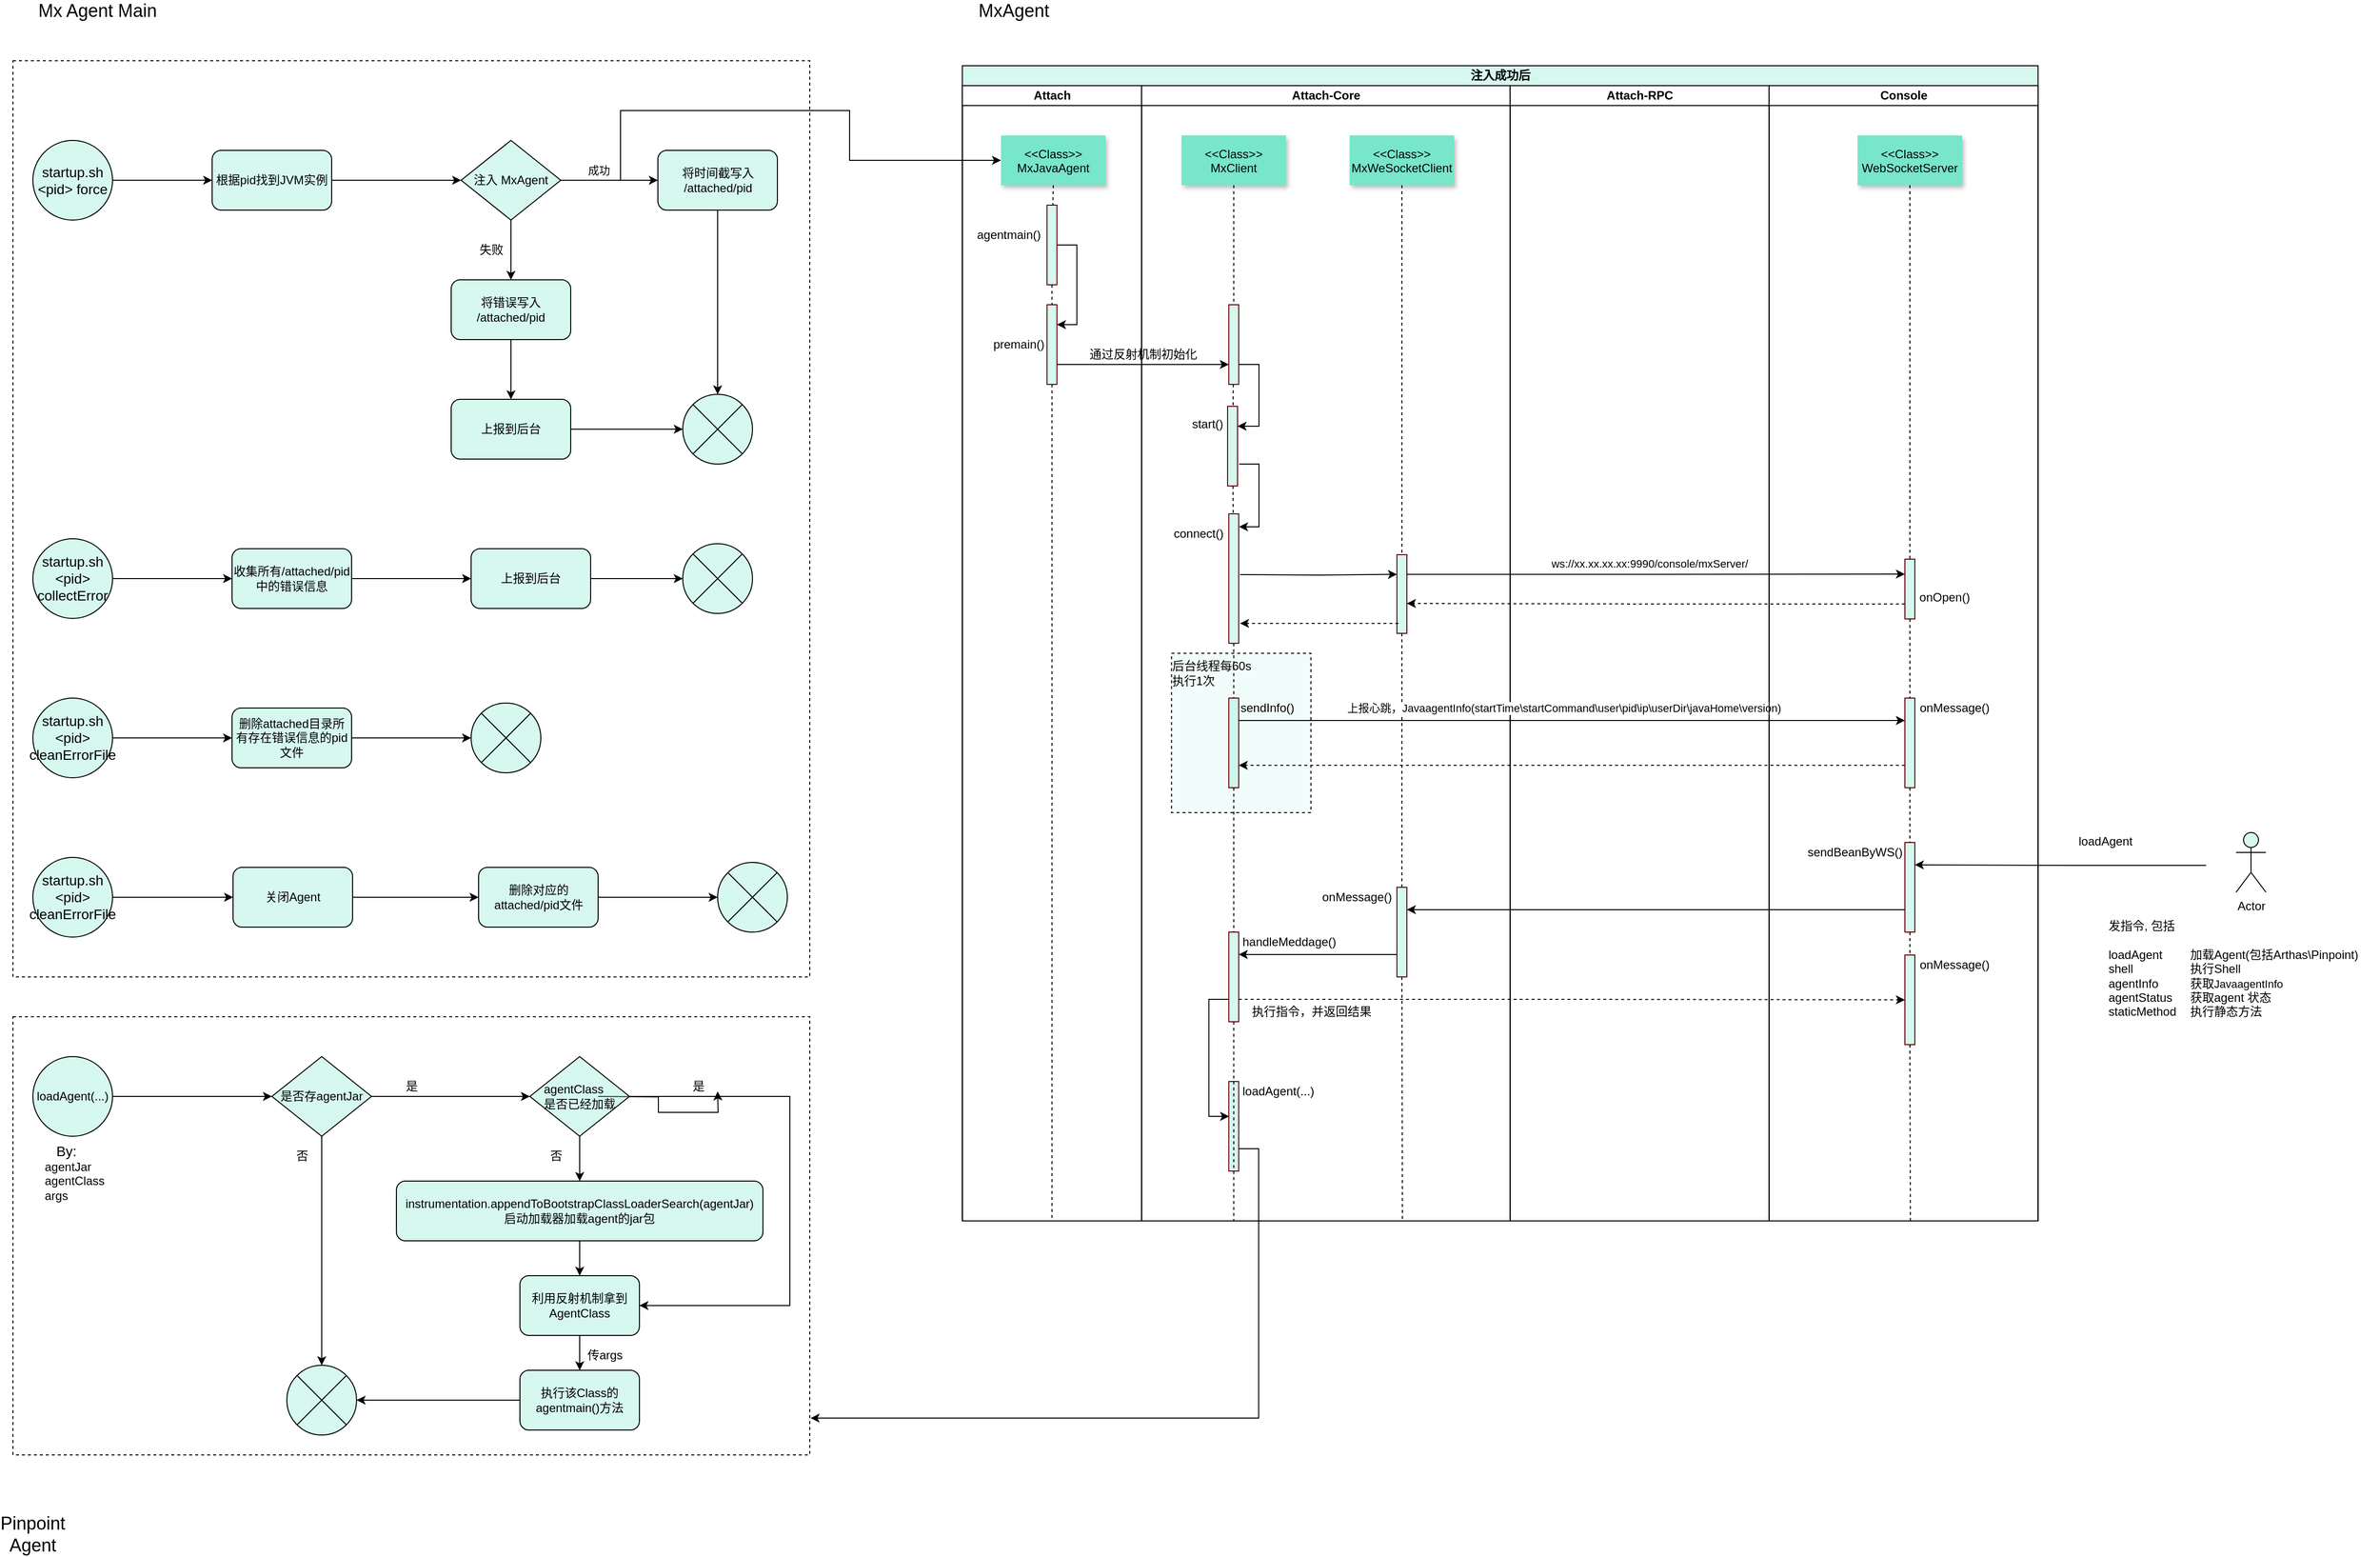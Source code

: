 <mxfile version="14.0.4" type="github">
  <diagram name="Page-1" id="9361dd3d-8414-5efd-6122-117bd74ce7a7">
    <mxGraphModel dx="4155" dy="3588" grid="1" gridSize="10" guides="1" tooltips="1" connect="1" arrows="1" fold="1" page="0" pageScale="1.5" pageWidth="826" pageHeight="1169" background="#ffffff" math="0" shadow="0">
      <root>
        <mxCell id="0" />
        <mxCell id="1" parent="0" />
        <mxCell id="-H8RPFJ6eDx_moYWrSU3-118" value="" style="rounded=0;whiteSpace=wrap;html=1;fillColor=none;dashed=1;" vertex="1" parent="1">
          <mxGeometry x="20" y="-520" width="800" height="440" as="geometry" />
        </mxCell>
        <mxCell id="-H8RPFJ6eDx_moYWrSU3-91" value="" style="rounded=0;whiteSpace=wrap;html=1;fillColor=none;dashed=1;" vertex="1" parent="1">
          <mxGeometry x="20" y="-1480" width="800" height="920" as="geometry" />
        </mxCell>
        <mxCell id="WgtNMma6j29Q9pyvVZcL-92" style="edgeStyle=orthogonalEdgeStyle;rounded=0;orthogonalLoop=1;jettySize=auto;html=1;exitX=1;exitY=0.5;exitDx=0;exitDy=0;fillColor=#77e6cb4d;" parent="1" source="WgtNMma6j29Q9pyvVZcL-89" target="WgtNMma6j29Q9pyvVZcL-91" edge="1">
          <mxGeometry relative="1" as="geometry" />
        </mxCell>
        <mxCell id="WgtNMma6j29Q9pyvVZcL-89" value="&lt;font style=&quot;font-size: 14px&quot;&gt;startup.sh &amp;lt;pid&amp;gt; force&lt;/font&gt;" style="ellipse;whiteSpace=wrap;html=1;aspect=fixed;fillColor=#77e6cb4d;" parent="1" vertex="1">
          <mxGeometry x="40.0" y="-1400" width="80" height="80" as="geometry" />
        </mxCell>
        <mxCell id="WgtNMma6j29Q9pyvVZcL-90" value="&lt;font style=&quot;font-size: 18px&quot;&gt;MxAgent&lt;/font&gt;" style="text;html=1;strokeColor=none;fillColor=none;align=center;verticalAlign=middle;whiteSpace=wrap;rounded=0;" parent="1" vertex="1">
          <mxGeometry x="1004.5" y="-1540" width="40" height="20" as="geometry" />
        </mxCell>
        <mxCell id="WgtNMma6j29Q9pyvVZcL-95" style="edgeStyle=orthogonalEdgeStyle;rounded=0;orthogonalLoop=1;jettySize=auto;html=1;exitX=1;exitY=0.5;exitDx=0;exitDy=0;fillColor=#77e6cb4d;" parent="1" source="WgtNMma6j29Q9pyvVZcL-91" target="WgtNMma6j29Q9pyvVZcL-94" edge="1">
          <mxGeometry relative="1" as="geometry" />
        </mxCell>
        <mxCell id="WgtNMma6j29Q9pyvVZcL-91" value="根据pid找到JVM实例" style="rounded=1;whiteSpace=wrap;html=1;fillColor=#77e6cb4d;" parent="1" vertex="1">
          <mxGeometry x="220" y="-1390" width="120" height="60" as="geometry" />
        </mxCell>
        <mxCell id="WgtNMma6j29Q9pyvVZcL-97" style="edgeStyle=orthogonalEdgeStyle;rounded=0;orthogonalLoop=1;jettySize=auto;html=1;exitX=1;exitY=0.5;exitDx=0;exitDy=0;entryX=0;entryY=0.5;entryDx=0;entryDy=0;fillColor=#77e6cb4d;" parent="1" source="WgtNMma6j29Q9pyvVZcL-94" target="WgtNMma6j29Q9pyvVZcL-96" edge="1">
          <mxGeometry relative="1" as="geometry" />
        </mxCell>
        <mxCell id="WgtNMma6j29Q9pyvVZcL-98" value="成功" style="edgeLabel;html=1;align=center;verticalAlign=middle;resizable=0;points=[];fillColor=#77e6cb4d;" parent="WgtNMma6j29Q9pyvVZcL-97" vertex="1" connectable="0">
          <mxGeometry x="-0.274" y="3" relative="1" as="geometry">
            <mxPoint x="2.5" y="-7" as="offset" />
          </mxGeometry>
        </mxCell>
        <mxCell id="WgtNMma6j29Q9pyvVZcL-100" style="edgeStyle=orthogonalEdgeStyle;rounded=0;orthogonalLoop=1;jettySize=auto;html=1;exitX=0.5;exitY=1;exitDx=0;exitDy=0;entryX=0.5;entryY=0;entryDx=0;entryDy=0;fillColor=#77e6cb4d;" parent="1" source="WgtNMma6j29Q9pyvVZcL-94" target="WgtNMma6j29Q9pyvVZcL-99" edge="1">
          <mxGeometry relative="1" as="geometry">
            <Array as="points">
              <mxPoint x="520" y="-1280" />
              <mxPoint x="520" y="-1280" />
            </Array>
          </mxGeometry>
        </mxCell>
        <mxCell id="WgtNMma6j29Q9pyvVZcL-270" style="edgeStyle=orthogonalEdgeStyle;rounded=0;orthogonalLoop=1;jettySize=auto;html=1;exitX=1;exitY=0.5;exitDx=0;exitDy=0;entryX=0;entryY=0.5;entryDx=0;entryDy=0;fillColor=#77e6cb4d;" parent="1" source="WgtNMma6j29Q9pyvVZcL-94" target="WgtNMma6j29Q9pyvVZcL-156" edge="1">
          <mxGeometry relative="1" as="geometry">
            <Array as="points">
              <mxPoint x="630" y="-1360" />
              <mxPoint x="630" y="-1430" />
              <mxPoint x="860" y="-1430" />
              <mxPoint x="860" y="-1380" />
            </Array>
          </mxGeometry>
        </mxCell>
        <mxCell id="WgtNMma6j29Q9pyvVZcL-94" value="注入 MxAgent" style="rhombus;whiteSpace=wrap;html=1;fillColor=#77e6cb4d;" parent="1" vertex="1">
          <mxGeometry x="470" y="-1400" width="100" height="80" as="geometry" />
        </mxCell>
        <mxCell id="WgtNMma6j29Q9pyvVZcL-105" style="edgeStyle=orthogonalEdgeStyle;rounded=0;orthogonalLoop=1;jettySize=auto;html=1;exitX=0.5;exitY=1;exitDx=0;exitDy=0;entryX=0.5;entryY=0;entryDx=0;entryDy=0;entryPerimeter=0;fillColor=#77e6cb4d;" parent="1" source="WgtNMma6j29Q9pyvVZcL-96" target="WgtNMma6j29Q9pyvVZcL-103" edge="1">
          <mxGeometry relative="1" as="geometry" />
        </mxCell>
        <mxCell id="WgtNMma6j29Q9pyvVZcL-96" value="将时间截写入&lt;br&gt;/attached/pid" style="rounded=1;whiteSpace=wrap;html=1;fillColor=#77e6cb4d;" parent="1" vertex="1">
          <mxGeometry x="667.5" y="-1390" width="120" height="60" as="geometry" />
        </mxCell>
        <mxCell id="WgtNMma6j29Q9pyvVZcL-102" style="edgeStyle=orthogonalEdgeStyle;rounded=0;orthogonalLoop=1;jettySize=auto;html=1;exitX=0.5;exitY=1;exitDx=0;exitDy=0;entryX=0.5;entryY=0;entryDx=0;entryDy=0;fillColor=#77e6cb4d;" parent="1" source="WgtNMma6j29Q9pyvVZcL-99" target="WgtNMma6j29Q9pyvVZcL-101" edge="1">
          <mxGeometry relative="1" as="geometry" />
        </mxCell>
        <mxCell id="WgtNMma6j29Q9pyvVZcL-99" value="将错误写入&lt;br&gt;/attached/pid" style="rounded=1;whiteSpace=wrap;html=1;fillColor=#77e6cb4d;" parent="1" vertex="1">
          <mxGeometry x="460" y="-1260" width="120" height="60" as="geometry" />
        </mxCell>
        <mxCell id="WgtNMma6j29Q9pyvVZcL-104" style="edgeStyle=orthogonalEdgeStyle;rounded=0;orthogonalLoop=1;jettySize=auto;html=1;exitX=1;exitY=0.5;exitDx=0;exitDy=0;entryX=0;entryY=0.5;entryDx=0;entryDy=0;entryPerimeter=0;fillColor=#77e6cb4d;" parent="1" source="WgtNMma6j29Q9pyvVZcL-101" target="WgtNMma6j29Q9pyvVZcL-103" edge="1">
          <mxGeometry relative="1" as="geometry" />
        </mxCell>
        <mxCell id="WgtNMma6j29Q9pyvVZcL-101" value="上报到后台" style="rounded=1;whiteSpace=wrap;html=1;fillColor=#77e6cb4d;" parent="1" vertex="1">
          <mxGeometry x="460" y="-1140" width="120" height="60" as="geometry" />
        </mxCell>
        <mxCell id="WgtNMma6j29Q9pyvVZcL-103" value="" style="verticalLabelPosition=bottom;verticalAlign=top;html=1;shape=mxgraph.flowchart.or;fillColor=#77e6cb4d;" parent="1" vertex="1">
          <mxGeometry x="692.5" y="-1145" width="70" height="70" as="geometry" />
        </mxCell>
        <mxCell id="WgtNMma6j29Q9pyvVZcL-106" style="edgeStyle=orthogonalEdgeStyle;rounded=0;orthogonalLoop=1;jettySize=auto;html=1;exitX=1;exitY=0.5;exitDx=0;exitDy=0;fillColor=#77e6cb4d;" parent="1" source="WgtNMma6j29Q9pyvVZcL-107" target="WgtNMma6j29Q9pyvVZcL-109" edge="1">
          <mxGeometry relative="1" as="geometry" />
        </mxCell>
        <mxCell id="WgtNMma6j29Q9pyvVZcL-107" value="&lt;font style=&quot;font-size: 14px&quot;&gt;startup.sh &amp;lt;pid&amp;gt; collectError&lt;/font&gt;" style="ellipse;whiteSpace=wrap;html=1;aspect=fixed;fillColor=#77e6cb4d;" parent="1" vertex="1">
          <mxGeometry x="40.0" y="-1000" width="80" height="80" as="geometry" />
        </mxCell>
        <mxCell id="WgtNMma6j29Q9pyvVZcL-108" style="edgeStyle=orthogonalEdgeStyle;rounded=0;orthogonalLoop=1;jettySize=auto;html=1;exitX=1;exitY=0.5;exitDx=0;exitDy=0;fillColor=#77e6cb4d;" parent="1" source="WgtNMma6j29Q9pyvVZcL-109" edge="1">
          <mxGeometry relative="1" as="geometry">
            <mxPoint x="480" y="-960" as="targetPoint" />
          </mxGeometry>
        </mxCell>
        <mxCell id="WgtNMma6j29Q9pyvVZcL-109" value="收集所有/attached/pid中的错误信息" style="rounded=1;whiteSpace=wrap;html=1;fillColor=#77e6cb4d;" parent="1" vertex="1">
          <mxGeometry x="240" y="-990" width="120" height="60" as="geometry" />
        </mxCell>
        <mxCell id="WgtNMma6j29Q9pyvVZcL-118" style="edgeStyle=orthogonalEdgeStyle;rounded=0;orthogonalLoop=1;jettySize=auto;html=1;exitX=1;exitY=0.5;exitDx=0;exitDy=0;entryX=0;entryY=0.5;entryDx=0;entryDy=0;entryPerimeter=0;fillColor=#77e6cb4d;" parent="1" source="WgtNMma6j29Q9pyvVZcL-119" target="WgtNMma6j29Q9pyvVZcL-120" edge="1">
          <mxGeometry relative="1" as="geometry" />
        </mxCell>
        <mxCell id="WgtNMma6j29Q9pyvVZcL-119" value="上报到后台" style="rounded=1;whiteSpace=wrap;html=1;fillColor=#77e6cb4d;" parent="1" vertex="1">
          <mxGeometry x="480" y="-990" width="120" height="60" as="geometry" />
        </mxCell>
        <mxCell id="WgtNMma6j29Q9pyvVZcL-120" value="" style="verticalLabelPosition=bottom;verticalAlign=top;html=1;shape=mxgraph.flowchart.or;fillColor=#77e6cb4d;" parent="1" vertex="1">
          <mxGeometry x="692.5" y="-995" width="70" height="70" as="geometry" />
        </mxCell>
        <mxCell id="WgtNMma6j29Q9pyvVZcL-121" style="edgeStyle=orthogonalEdgeStyle;rounded=0;orthogonalLoop=1;jettySize=auto;html=1;exitX=1;exitY=0.5;exitDx=0;exitDy=0;fillColor=#77e6cb4d;" parent="1" source="WgtNMma6j29Q9pyvVZcL-122" target="WgtNMma6j29Q9pyvVZcL-124" edge="1">
          <mxGeometry relative="1" as="geometry" />
        </mxCell>
        <mxCell id="WgtNMma6j29Q9pyvVZcL-122" value="&lt;font style=&quot;font-size: 14px&quot;&gt;startup.sh &amp;lt;pid&amp;gt; cleanErrorFile&lt;/font&gt;" style="ellipse;whiteSpace=wrap;html=1;aspect=fixed;fillColor=#77e6cb4d;" parent="1" vertex="1">
          <mxGeometry x="40.0" y="-840" width="80" height="80" as="geometry" />
        </mxCell>
        <mxCell id="WgtNMma6j29Q9pyvVZcL-123" style="edgeStyle=orthogonalEdgeStyle;rounded=0;orthogonalLoop=1;jettySize=auto;html=1;exitX=1;exitY=0.5;exitDx=0;exitDy=0;entryX=0;entryY=0.5;entryDx=0;entryDy=0;entryPerimeter=0;fillColor=#77e6cb4d;" parent="1" source="WgtNMma6j29Q9pyvVZcL-124" target="WgtNMma6j29Q9pyvVZcL-127" edge="1">
          <mxGeometry relative="1" as="geometry">
            <mxPoint x="480" y="-800" as="targetPoint" />
          </mxGeometry>
        </mxCell>
        <mxCell id="WgtNMma6j29Q9pyvVZcL-124" value="删除attached目录所有存在错误信息的pid文件" style="rounded=1;whiteSpace=wrap;html=1;fillColor=#77e6cb4d;" parent="1" vertex="1">
          <mxGeometry x="240" y="-830" width="120" height="60" as="geometry" />
        </mxCell>
        <mxCell id="WgtNMma6j29Q9pyvVZcL-127" value="" style="verticalLabelPosition=bottom;verticalAlign=top;html=1;shape=mxgraph.flowchart.or;fillColor=#77e6cb4d;" parent="1" vertex="1">
          <mxGeometry x="480" y="-835" width="70" height="70" as="geometry" />
        </mxCell>
        <mxCell id="WgtNMma6j29Q9pyvVZcL-128" style="edgeStyle=orthogonalEdgeStyle;rounded=0;orthogonalLoop=1;jettySize=auto;html=1;exitX=1;exitY=0.5;exitDx=0;exitDy=0;entryX=0;entryY=0.5;entryDx=0;entryDy=0;fillColor=#77e6cb4d;" parent="1" source="WgtNMma6j29Q9pyvVZcL-129" target="WgtNMma6j29Q9pyvVZcL-133" edge="1">
          <mxGeometry relative="1" as="geometry" />
        </mxCell>
        <mxCell id="WgtNMma6j29Q9pyvVZcL-129" value="&lt;font style=&quot;font-size: 14px&quot;&gt;startup.sh &amp;lt;pid&amp;gt; cleanErrorFile&lt;/font&gt;" style="ellipse;whiteSpace=wrap;html=1;aspect=fixed;fillColor=#77e6cb4d;" parent="1" vertex="1">
          <mxGeometry x="40.0" y="-680" width="80" height="80" as="geometry" />
        </mxCell>
        <mxCell id="WgtNMma6j29Q9pyvVZcL-130" style="edgeStyle=orthogonalEdgeStyle;rounded=0;orthogonalLoop=1;jettySize=auto;html=1;exitX=1;exitY=0.5;exitDx=0;exitDy=0;entryX=0;entryY=0.5;entryDx=0;entryDy=0;entryPerimeter=0;fillColor=#77e6cb4d;" parent="1" source="WgtNMma6j29Q9pyvVZcL-131" target="WgtNMma6j29Q9pyvVZcL-132" edge="1">
          <mxGeometry relative="1" as="geometry">
            <mxPoint x="727.5" y="-645" as="targetPoint" />
          </mxGeometry>
        </mxCell>
        <mxCell id="WgtNMma6j29Q9pyvVZcL-131" value="删除对应的attached/pid文件" style="rounded=1;whiteSpace=wrap;html=1;fillColor=#77e6cb4d;" parent="1" vertex="1">
          <mxGeometry x="487.5" y="-670" width="120" height="60" as="geometry" />
        </mxCell>
        <mxCell id="WgtNMma6j29Q9pyvVZcL-132" value="" style="verticalLabelPosition=bottom;verticalAlign=top;html=1;shape=mxgraph.flowchart.or;fillColor=#77e6cb4d;" parent="1" vertex="1">
          <mxGeometry x="727.5" y="-675" width="70" height="70" as="geometry" />
        </mxCell>
        <mxCell id="WgtNMma6j29Q9pyvVZcL-134" style="edgeStyle=orthogonalEdgeStyle;rounded=0;orthogonalLoop=1;jettySize=auto;html=1;exitX=1;exitY=0.5;exitDx=0;exitDy=0;entryX=0;entryY=0.5;entryDx=0;entryDy=0;fillColor=#77e6cb4d;" parent="1" source="WgtNMma6j29Q9pyvVZcL-133" target="WgtNMma6j29Q9pyvVZcL-131" edge="1">
          <mxGeometry relative="1" as="geometry" />
        </mxCell>
        <mxCell id="WgtNMma6j29Q9pyvVZcL-133" value="关闭Agent" style="rounded=1;whiteSpace=wrap;html=1;fillColor=#77e6cb4d;" parent="1" vertex="1">
          <mxGeometry x="241" y="-670" width="120" height="60" as="geometry" />
        </mxCell>
        <mxCell id="WgtNMma6j29Q9pyvVZcL-135" value="&lt;font style=&quot;font-size: 18px&quot;&gt;Pinpoint Agent&lt;/font&gt;" style="text;html=1;strokeColor=none;fillColor=none;align=center;verticalAlign=middle;whiteSpace=wrap;rounded=0;" parent="1" vertex="1">
          <mxGeometry x="20" y="-10" width="40" height="20" as="geometry" />
        </mxCell>
        <mxCell id="WgtNMma6j29Q9pyvVZcL-139" value="&lt;&lt;Class&gt;&gt;&#xa;MxClient" style="shadow=1;fillColor=#77e6cb;strokeColor=none" parent="1" vertex="1">
          <mxGeometry x="1193.19" y="-1405" width="105" height="50" as="geometry" />
        </mxCell>
        <mxCell id="WgtNMma6j29Q9pyvVZcL-140" value="" style="edgeStyle=none;endArrow=none;dashed=1" parent="1" source="WgtNMma6j29Q9pyvVZcL-139" target="WgtNMma6j29Q9pyvVZcL-138" edge="1">
          <mxGeometry x="1003.245" y="-1305" width="100" height="100" as="geometry">
            <mxPoint x="1078.169" y="-1360" as="sourcePoint" />
            <mxPoint x="1078.486" y="-1305" as="targetPoint" />
          </mxGeometry>
        </mxCell>
        <mxCell id="WgtNMma6j29Q9pyvVZcL-145" value="注入成功后" style="swimlane;html=1;childLayout=stackLayout;resizeParent=1;resizeParentMax=0;startSize=20;fillColor=#77e6cb4d;" parent="1" vertex="1">
          <mxGeometry x="973.19" y="-1475" width="1080" height="1160" as="geometry">
            <mxRectangle x="100" y="-1030" width="90" height="20" as="alternateBounds" />
          </mxGeometry>
        </mxCell>
        <mxCell id="WgtNMma6j29Q9pyvVZcL-146" value="Attach" style="swimlane;html=1;startSize=20;" parent="WgtNMma6j29Q9pyvVZcL-145" vertex="1">
          <mxGeometry y="20" width="180" height="1140" as="geometry" />
        </mxCell>
        <mxCell id="WgtNMma6j29Q9pyvVZcL-164" style="edgeStyle=orthogonalEdgeStyle;rounded=0;orthogonalLoop=1;jettySize=auto;html=1;exitX=1;exitY=0.5;exitDx=0;exitDy=0;entryX=1;entryY=0.25;entryDx=0;entryDy=0;fillColor=#77e6cb4d;" parent="WgtNMma6j29Q9pyvVZcL-146" source="WgtNMma6j29Q9pyvVZcL-158" target="WgtNMma6j29Q9pyvVZcL-161" edge="1">
          <mxGeometry relative="1" as="geometry" />
        </mxCell>
        <mxCell id="WgtNMma6j29Q9pyvVZcL-158" value="" style="fillColor=#77e6cb4d;strokeColor=#660000" parent="WgtNMma6j29Q9pyvVZcL-146" vertex="1">
          <mxGeometry x="85.0" y="120" width="10" height="80" as="geometry" />
        </mxCell>
        <mxCell id="WgtNMma6j29Q9pyvVZcL-160" value="" style="edgeStyle=none;endArrow=none;dashed=1;entryX=0.5;entryY=1;entryDx=0;entryDy=0;" parent="WgtNMma6j29Q9pyvVZcL-146" source="WgtNMma6j29Q9pyvVZcL-161" target="WgtNMma6j29Q9pyvVZcL-146" edge="1">
          <mxGeometry x="120.381" y="329.697" width="100" height="100" as="geometry">
            <mxPoint x="195.546" y="274.697" as="sourcePoint" />
            <mxPoint x="91.81" y="470" as="targetPoint" />
          </mxGeometry>
        </mxCell>
        <mxCell id="WgtNMma6j29Q9pyvVZcL-161" value="" style="fillColor=#77e6cb4d;strokeColor=#660000" parent="WgtNMma6j29Q9pyvVZcL-146" vertex="1">
          <mxGeometry x="85" y="220" width="10" height="80" as="geometry" />
        </mxCell>
        <mxCell id="WgtNMma6j29Q9pyvVZcL-162" value="" style="edgeStyle=none;endArrow=none;dashed=1" parent="WgtNMma6j29Q9pyvVZcL-146" source="WgtNMma6j29Q9pyvVZcL-158" target="WgtNMma6j29Q9pyvVZcL-161" edge="1">
          <mxGeometry x="120.381" y="329.697" width="100" height="100" as="geometry">
            <mxPoint x="972.5" y="-1130" as="sourcePoint" />
            <mxPoint x="972.5" y="-925.833" as="targetPoint" />
          </mxGeometry>
        </mxCell>
        <mxCell id="WgtNMma6j29Q9pyvVZcL-219" value="&lt;span&gt;agentmain()&lt;/span&gt;" style="text;html=1;strokeColor=none;fillColor=none;align=center;verticalAlign=middle;whiteSpace=wrap;rounded=0;" parent="WgtNMma6j29Q9pyvVZcL-146" vertex="1">
          <mxGeometry x="38.81" y="140" width="16.31" height="20" as="geometry" />
        </mxCell>
        <mxCell id="WgtNMma6j29Q9pyvVZcL-223" value="&lt;span&gt;premain()&lt;/span&gt;" style="text;html=1;strokeColor=none;fillColor=none;align=center;verticalAlign=middle;whiteSpace=wrap;rounded=0;" parent="WgtNMma6j29Q9pyvVZcL-146" vertex="1">
          <mxGeometry x="48.81" y="250" width="16.31" height="20" as="geometry" />
        </mxCell>
        <mxCell id="WgtNMma6j29Q9pyvVZcL-147" value="Attach-Core" style="swimlane;html=1;startSize=20;" parent="WgtNMma6j29Q9pyvVZcL-145" vertex="1">
          <mxGeometry x="180" y="20" width="370" height="1140" as="geometry" />
        </mxCell>
        <mxCell id="WgtNMma6j29Q9pyvVZcL-215" value="" style="fillColor=#77e6cb1a;dashed=1;" parent="WgtNMma6j29Q9pyvVZcL-147" vertex="1">
          <mxGeometry x="30" y="570" width="140" height="160" as="geometry" />
        </mxCell>
        <mxCell id="WgtNMma6j29Q9pyvVZcL-138" value="" style="fillColor=#77e6cb4d;strokeColor=#660000" parent="WgtNMma6j29Q9pyvVZcL-147" vertex="1">
          <mxGeometry x="87.5" y="220" width="10" height="80" as="geometry" />
        </mxCell>
        <mxCell id="WgtNMma6j29Q9pyvVZcL-166" value="通过反射机制初始化" style="text;html=1;strokeColor=none;fillColor=none;align=center;verticalAlign=middle;whiteSpace=wrap;rounded=0;" parent="WgtNMma6j29Q9pyvVZcL-147" vertex="1">
          <mxGeometry x="-61.19" y="260" width="126.31" height="20" as="geometry" />
        </mxCell>
        <mxCell id="WgtNMma6j29Q9pyvVZcL-186" value="" style="edgeStyle=none;endArrow=none;dashed=1;exitX=0.5;exitY=1;exitDx=0;exitDy=0;" parent="WgtNMma6j29Q9pyvVZcL-147" source="WgtNMma6j29Q9pyvVZcL-239" edge="1">
          <mxGeometry x="16.365" y="150" width="100" height="100" as="geometry">
            <mxPoint x="258.81" y="100" as="sourcePoint" />
            <mxPoint x="261.81" y="1140" as="targetPoint" />
          </mxGeometry>
        </mxCell>
        <mxCell id="WgtNMma6j29Q9pyvVZcL-187" value="" style="fillColor=#77e6cb4d;strokeColor=#660000" parent="WgtNMma6j29Q9pyvVZcL-147" vertex="1">
          <mxGeometry x="256.31" y="471" width="10" height="79" as="geometry" />
        </mxCell>
        <mxCell id="WgtNMma6j29Q9pyvVZcL-204" value="" style="fillColor=#77e6cb4d;strokeColor=#660000" parent="WgtNMma6j29Q9pyvVZcL-147" vertex="1">
          <mxGeometry x="87.5" y="615" width="10" height="90" as="geometry" />
        </mxCell>
        <mxCell id="WgtNMma6j29Q9pyvVZcL-218" value="&lt;span style=&quot;font-family: &amp;#34;helvetica&amp;#34;&quot;&gt;后台线程每60s&lt;/span&gt;&lt;br style=&quot;padding: 0px ; margin: 0px ; font-family: &amp;#34;helvetica&amp;#34;&quot;&gt;&lt;span style=&quot;font-family: &amp;#34;helvetica&amp;#34;&quot;&gt;执行1次&lt;/span&gt;" style="text;html=1;strokeColor=none;fillColor=none;align=left;verticalAlign=middle;whiteSpace=wrap;rounded=0;" parent="WgtNMma6j29Q9pyvVZcL-147" vertex="1">
          <mxGeometry x="28.81" y="580" width="88.5" height="20" as="geometry" />
        </mxCell>
        <mxCell id="WgtNMma6j29Q9pyvVZcL-226" value="&lt;span&gt;start()&lt;/span&gt;" style="text;html=1;strokeColor=none;fillColor=none;align=center;verticalAlign=middle;whiteSpace=wrap;rounded=0;" parent="WgtNMma6j29Q9pyvVZcL-147" vertex="1">
          <mxGeometry x="48.81" y="330" width="35.12" height="20" as="geometry" />
        </mxCell>
        <mxCell id="WgtNMma6j29Q9pyvVZcL-230" value="&lt;span&gt;connect()&lt;/span&gt;" style="text;html=1;strokeColor=none;fillColor=none;align=center;verticalAlign=middle;whiteSpace=wrap;rounded=0;" parent="WgtNMma6j29Q9pyvVZcL-147" vertex="1">
          <mxGeometry x="40.0" y="440" width="35.12" height="20" as="geometry" />
        </mxCell>
        <mxCell id="WgtNMma6j29Q9pyvVZcL-231" value="&lt;span&gt;sendInfo()&lt;/span&gt;" style="text;html=1;strokeColor=none;fillColor=none;align=center;verticalAlign=middle;whiteSpace=wrap;rounded=0;" parent="WgtNMma6j29Q9pyvVZcL-147" vertex="1">
          <mxGeometry x="108.81" y="615" width="35.12" height="20" as="geometry" />
        </mxCell>
        <mxCell id="WgtNMma6j29Q9pyvVZcL-247" value="&lt;span&gt;onMessage()&lt;/span&gt;" style="text;html=1;strokeColor=none;fillColor=none;align=center;verticalAlign=middle;whiteSpace=wrap;rounded=0;" parent="WgtNMma6j29Q9pyvVZcL-147" vertex="1">
          <mxGeometry x="198.81" y="805" width="35.12" height="20" as="geometry" />
        </mxCell>
        <mxCell id="WgtNMma6j29Q9pyvVZcL-258" style="edgeStyle=orthogonalEdgeStyle;rounded=0;orthogonalLoop=1;jettySize=auto;html=1;exitX=0;exitY=0.75;exitDx=0;exitDy=0;entryX=1;entryY=0.25;entryDx=0;entryDy=0;fillColor=#77e6cb4d;" parent="WgtNMma6j29Q9pyvVZcL-147" source="WgtNMma6j29Q9pyvVZcL-239" target="WgtNMma6j29Q9pyvVZcL-257" edge="1">
          <mxGeometry relative="1" as="geometry" />
        </mxCell>
        <mxCell id="WgtNMma6j29Q9pyvVZcL-239" value="" style="fillColor=#77e6cb4d;strokeColor=#660000" parent="WgtNMma6j29Q9pyvVZcL-147" vertex="1">
          <mxGeometry x="256.31" y="805" width="10" height="90" as="geometry" />
        </mxCell>
        <mxCell id="WgtNMma6j29Q9pyvVZcL-254" value="" style="edgeStyle=none;endArrow=none;dashed=1;exitX=0.5;exitY=1;exitDx=0;exitDy=0;" parent="WgtNMma6j29Q9pyvVZcL-147" source="WgtNMma6j29Q9pyvVZcL-187" target="WgtNMma6j29Q9pyvVZcL-239" edge="1">
          <mxGeometry x="16.365" y="150" width="100" height="100" as="geometry">
            <mxPoint x="1322.5" y="-842" as="sourcePoint" />
            <mxPoint x="1323.0" y="-290" as="targetPoint" />
          </mxGeometry>
        </mxCell>
        <mxCell id="WgtNMma6j29Q9pyvVZcL-256" value="handleMeddage()" style="text;html=1;strokeColor=none;fillColor=none;align=center;verticalAlign=middle;whiteSpace=wrap;rounded=0;" parent="WgtNMma6j29Q9pyvVZcL-147" vertex="1">
          <mxGeometry x="130.81" y="850" width="35.12" height="20" as="geometry" />
        </mxCell>
        <mxCell id="-H8RPFJ6eDx_moYWrSU3-122" style="edgeStyle=orthogonalEdgeStyle;rounded=0;orthogonalLoop=1;jettySize=auto;html=1;exitX=0;exitY=0.75;exitDx=0;exitDy=0;entryX=0.031;entryY=0.389;entryDx=0;entryDy=0;entryPerimeter=0;" edge="1" parent="WgtNMma6j29Q9pyvVZcL-147" source="WgtNMma6j29Q9pyvVZcL-257" target="WgtNMma6j29Q9pyvVZcL-273">
          <mxGeometry relative="1" as="geometry" />
        </mxCell>
        <mxCell id="WgtNMma6j29Q9pyvVZcL-257" value="" style="fillColor=#77e6cb4d;strokeColor=#660000" parent="WgtNMma6j29Q9pyvVZcL-147" vertex="1">
          <mxGeometry x="87.5" y="850" width="10" height="90" as="geometry" />
        </mxCell>
        <mxCell id="WgtNMma6j29Q9pyvVZcL-260" value="" style="edgeStyle=none;endArrow=none;dashed=1" parent="WgtNMma6j29Q9pyvVZcL-147" source="WgtNMma6j29Q9pyvVZcL-204" target="WgtNMma6j29Q9pyvVZcL-257" edge="1">
          <mxGeometry x="121.571" y="324.697" width="100" height="100" as="geometry">
            <mxPoint x="1153.732" y="-675" as="sourcePoint" />
            <mxPoint x="1154" y="-390" as="targetPoint" />
          </mxGeometry>
        </mxCell>
        <mxCell id="WgtNMma6j29Q9pyvVZcL-175" value="" style="fillColor=#77e6cb4d;strokeColor=#660000" parent="WgtNMma6j29Q9pyvVZcL-147" vertex="1">
          <mxGeometry x="87.5" y="430" width="10" height="130" as="geometry" />
        </mxCell>
        <mxCell id="WgtNMma6j29Q9pyvVZcL-190" style="edgeStyle=orthogonalEdgeStyle;rounded=0;orthogonalLoop=1;jettySize=auto;html=1;entryX=0;entryY=0.25;entryDx=0;entryDy=0;fillColor=#77e6cb4d;" parent="WgtNMma6j29Q9pyvVZcL-147" target="WgtNMma6j29Q9pyvVZcL-187" edge="1">
          <mxGeometry relative="1" as="geometry">
            <mxPoint x="98.81" y="491" as="sourcePoint" />
          </mxGeometry>
        </mxCell>
        <mxCell id="WgtNMma6j29Q9pyvVZcL-205" value="" style="edgeStyle=none;endArrow=none;dashed=1" parent="WgtNMma6j29Q9pyvVZcL-147" source="WgtNMma6j29Q9pyvVZcL-175" target="WgtNMma6j29Q9pyvVZcL-204" edge="1">
          <mxGeometry x="121.571" y="324.697" width="100" height="100" as="geometry">
            <mxPoint x="92.565" y="510" as="sourcePoint" />
            <mxPoint x="92.81" y="680" as="targetPoint" />
          </mxGeometry>
        </mxCell>
        <mxCell id="WgtNMma6j29Q9pyvVZcL-269" value="执行指令，并返回结果" style="text;html=1;strokeColor=none;fillColor=none;align=center;verticalAlign=middle;whiteSpace=wrap;rounded=0;" parent="WgtNMma6j29Q9pyvVZcL-147" vertex="1">
          <mxGeometry x="107.86" y="920" width="126.07" height="20" as="geometry" />
        </mxCell>
        <mxCell id="WgtNMma6j29Q9pyvVZcL-275" value="loadAgent(...)" style="text;html=1;strokeColor=none;fillColor=none;align=center;verticalAlign=middle;whiteSpace=wrap;rounded=0;" parent="WgtNMma6j29Q9pyvVZcL-147" vertex="1">
          <mxGeometry x="119.81" y="1000" width="35.12" height="20" as="geometry" />
        </mxCell>
        <mxCell id="WgtNMma6j29Q9pyvVZcL-273" value="" style="fillColor=#77e6cb4d;strokeColor=#660000" parent="WgtNMma6j29Q9pyvVZcL-147" vertex="1">
          <mxGeometry x="87.5" y="1000" width="10" height="90" as="geometry" />
        </mxCell>
        <mxCell id="WgtNMma6j29Q9pyvVZcL-282" value="" style="edgeStyle=none;endArrow=none;dashed=1;entryX=0.25;entryY=1;entryDx=0;entryDy=0;" parent="WgtNMma6j29Q9pyvVZcL-147" source="WgtNMma6j29Q9pyvVZcL-257" target="WgtNMma6j29Q9pyvVZcL-147" edge="1">
          <mxGeometry x="121.571" y="324.697" width="100" height="100" as="geometry">
            <mxPoint x="1153.69" y="-440" as="sourcePoint" />
            <mxPoint x="1153.69" y="-240" as="targetPoint" />
          </mxGeometry>
        </mxCell>
        <mxCell id="WgtNMma6j29Q9pyvVZcL-148" value="Attach-RPC" style="swimlane;html=1;startSize=20;" parent="WgtNMma6j29Q9pyvVZcL-145" vertex="1">
          <mxGeometry x="550" y="20" width="260" height="1140" as="geometry" />
        </mxCell>
        <mxCell id="WgtNMma6j29Q9pyvVZcL-165" style="edgeStyle=orthogonalEdgeStyle;rounded=0;orthogonalLoop=1;jettySize=auto;html=1;exitX=1;exitY=0.75;exitDx=0;exitDy=0;entryX=0;entryY=0.75;entryDx=0;entryDy=0;fillColor=#77e6cb4d;" parent="WgtNMma6j29Q9pyvVZcL-145" source="WgtNMma6j29Q9pyvVZcL-161" target="WgtNMma6j29Q9pyvVZcL-138" edge="1">
          <mxGeometry relative="1" as="geometry" />
        </mxCell>
        <mxCell id="WgtNMma6j29Q9pyvVZcL-202" style="edgeStyle=orthogonalEdgeStyle;rounded=0;orthogonalLoop=1;jettySize=auto;html=1;exitX=1;exitY=0.25;exitDx=0;exitDy=0;entryX=0;entryY=0.25;entryDx=0;entryDy=0;fillColor=#77e6cb4d;" parent="WgtNMma6j29Q9pyvVZcL-145" source="WgtNMma6j29Q9pyvVZcL-187" target="WgtNMma6j29Q9pyvVZcL-194" edge="1">
          <mxGeometry relative="1" as="geometry" />
        </mxCell>
        <mxCell id="WgtNMma6j29Q9pyvVZcL-203" value="ws://xx.xx.xx.xx:9990/console/mxServer/" style="edgeLabel;html=1;align=center;verticalAlign=middle;resizable=0;points=[];" parent="WgtNMma6j29Q9pyvVZcL-202" vertex="1" connectable="0">
          <mxGeometry x="-0.081" y="-5" relative="1" as="geometry">
            <mxPoint x="13.5" y="-16.3" as="offset" />
          </mxGeometry>
        </mxCell>
        <mxCell id="WgtNMma6j29Q9pyvVZcL-212" style="edgeStyle=orthogonalEdgeStyle;rounded=0;orthogonalLoop=1;jettySize=auto;html=1;exitX=1;exitY=0.25;exitDx=0;exitDy=0;entryX=0;entryY=0.25;entryDx=0;entryDy=0;fillColor=#77e6cb4d;" parent="WgtNMma6j29Q9pyvVZcL-145" source="WgtNMma6j29Q9pyvVZcL-204" target="WgtNMma6j29Q9pyvVZcL-210" edge="1">
          <mxGeometry relative="1" as="geometry" />
        </mxCell>
        <mxCell id="WgtNMma6j29Q9pyvVZcL-233" value="上报心跳，JavaagentInfo(startTime\startCommand\user\pid\ip\userDir\javaHome\version)" style="edgeLabel;html=1;align=center;verticalAlign=middle;resizable=0;points=[];" parent="WgtNMma6j29Q9pyvVZcL-212" vertex="1" connectable="0">
          <mxGeometry x="-0.037" y="2" relative="1" as="geometry">
            <mxPoint x="4.31" y="-10.5" as="offset" />
          </mxGeometry>
        </mxCell>
        <mxCell id="WgtNMma6j29Q9pyvVZcL-213" style="edgeStyle=orthogonalEdgeStyle;rounded=0;orthogonalLoop=1;jettySize=auto;html=1;exitX=0;exitY=0.75;exitDx=0;exitDy=0;fillColor=#77e6cb4d;dashed=1;entryX=1;entryY=0.75;entryDx=0;entryDy=0;" parent="WgtNMma6j29Q9pyvVZcL-145" source="WgtNMma6j29Q9pyvVZcL-210" target="WgtNMma6j29Q9pyvVZcL-204" edge="1">
          <mxGeometry relative="1" as="geometry">
            <mxPoint x="398.81" y="735" as="targetPoint" />
            <mxPoint x="1216.31" y="695.25" as="sourcePoint" />
            <Array as="points">
              <mxPoint x="749" y="703" />
              <mxPoint x="749" y="703" />
            </Array>
          </mxGeometry>
        </mxCell>
        <mxCell id="WgtNMma6j29Q9pyvVZcL-191" value="Console" style="swimlane;html=1;startSize=20;" parent="WgtNMma6j29Q9pyvVZcL-145" vertex="1">
          <mxGeometry x="810" y="20" width="270" height="1140" as="geometry" />
        </mxCell>
        <mxCell id="WgtNMma6j29Q9pyvVZcL-193" value="" style="edgeStyle=none;endArrow=none;dashed=1;exitX=0.5;exitY=1;exitDx=0;exitDy=0;" parent="WgtNMma6j29Q9pyvVZcL-191" source="WgtNMma6j29Q9pyvVZcL-265" edge="1">
          <mxGeometry x="-96.135" y="170" width="100" height="100" as="geometry">
            <mxPoint x="148.81" y="120" as="sourcePoint" />
            <mxPoint x="141.81" y="1140" as="targetPoint" />
          </mxGeometry>
        </mxCell>
        <mxCell id="WgtNMma6j29Q9pyvVZcL-194" value="" style="fillColor=#77e6cb4d;strokeColor=#660000" parent="WgtNMma6j29Q9pyvVZcL-191" vertex="1">
          <mxGeometry x="136.31" y="475.5" width="10" height="60" as="geometry" />
        </mxCell>
        <mxCell id="WgtNMma6j29Q9pyvVZcL-210" value="" style="fillColor=#77e6cb4d;strokeColor=#660000" parent="WgtNMma6j29Q9pyvVZcL-191" vertex="1">
          <mxGeometry x="136.31" y="615" width="10" height="90" as="geometry" />
        </mxCell>
        <mxCell id="WgtNMma6j29Q9pyvVZcL-211" value="" style="edgeStyle=none;endArrow=none;dashed=1;exitX=0.5;exitY=1;exitDx=0;exitDy=0;" parent="WgtNMma6j29Q9pyvVZcL-191" source="WgtNMma6j29Q9pyvVZcL-194" target="WgtNMma6j29Q9pyvVZcL-210" edge="1">
          <mxGeometry x="-96.135" y="170" width="100" height="100" as="geometry">
            <mxPoint x="2092.5" y="-809" as="sourcePoint" />
            <mxPoint x="2093" y="-650" as="targetPoint" />
          </mxGeometry>
        </mxCell>
        <mxCell id="WgtNMma6j29Q9pyvVZcL-235" value="&lt;span&gt;onOpen()&lt;/span&gt;" style="text;html=1;strokeColor=none;fillColor=none;align=center;verticalAlign=middle;whiteSpace=wrap;rounded=0;" parent="WgtNMma6j29Q9pyvVZcL-191" vertex="1">
          <mxGeometry x="158.81" y="504" width="35.12" height="20" as="geometry" />
        </mxCell>
        <mxCell id="WgtNMma6j29Q9pyvVZcL-236" value="&lt;span&gt;onMessage()&lt;/span&gt;" style="text;html=1;strokeColor=none;fillColor=none;align=center;verticalAlign=middle;whiteSpace=wrap;rounded=0;" parent="WgtNMma6j29Q9pyvVZcL-191" vertex="1">
          <mxGeometry x="168.81" y="615" width="35.12" height="20" as="geometry" />
        </mxCell>
        <mxCell id="WgtNMma6j29Q9pyvVZcL-246" value="&lt;span&gt;sendBeanByWS()&lt;/span&gt;" style="text;html=1;strokeColor=none;fillColor=none;align=center;verticalAlign=middle;whiteSpace=wrap;rounded=0;" parent="WgtNMma6j29Q9pyvVZcL-191" vertex="1">
          <mxGeometry x="68.81" y="760" width="35.12" height="20" as="geometry" />
        </mxCell>
        <mxCell id="WgtNMma6j29Q9pyvVZcL-245" value="" style="fillColor=#77e6cb4d;strokeColor=#660000" parent="WgtNMma6j29Q9pyvVZcL-191" vertex="1">
          <mxGeometry x="136.31" y="760" width="10" height="90" as="geometry" />
        </mxCell>
        <mxCell id="WgtNMma6j29Q9pyvVZcL-259" value="" style="edgeStyle=none;endArrow=none;dashed=1;exitX=0.5;exitY=1;exitDx=0;exitDy=0;" parent="WgtNMma6j29Q9pyvVZcL-191" source="WgtNMma6j29Q9pyvVZcL-210" target="WgtNMma6j29Q9pyvVZcL-245" edge="1">
          <mxGeometry x="-96.135" y="170" width="100" height="100" as="geometry">
            <mxPoint x="1862.5" y="-675" as="sourcePoint" />
            <mxPoint x="1863" y="-430" as="targetPoint" />
          </mxGeometry>
        </mxCell>
        <mxCell id="WgtNMma6j29Q9pyvVZcL-266" value="&lt;span&gt;onMessage()&lt;/span&gt;" style="text;html=1;strokeColor=none;fillColor=none;align=center;verticalAlign=middle;whiteSpace=wrap;rounded=0;" parent="WgtNMma6j29Q9pyvVZcL-191" vertex="1">
          <mxGeometry x="168.81" y="873" width="35.12" height="20" as="geometry" />
        </mxCell>
        <mxCell id="WgtNMma6j29Q9pyvVZcL-265" value="" style="fillColor=#77e6cb4d;strokeColor=#660000" parent="WgtNMma6j29Q9pyvVZcL-191" vertex="1">
          <mxGeometry x="136.31" y="873" width="10" height="90" as="geometry" />
        </mxCell>
        <mxCell id="WgtNMma6j29Q9pyvVZcL-283" value="" style="edgeStyle=none;endArrow=none;dashed=1;exitX=0.5;exitY=1;exitDx=0;exitDy=0;" parent="WgtNMma6j29Q9pyvVZcL-191" source="WgtNMma6j29Q9pyvVZcL-245" target="WgtNMma6j29Q9pyvVZcL-265" edge="1">
          <mxGeometry x="-96.135" y="170" width="100" height="100" as="geometry">
            <mxPoint x="1832.5" y="-530" as="sourcePoint" />
            <mxPoint x="1833" y="-240" as="targetPoint" />
          </mxGeometry>
        </mxCell>
        <mxCell id="WgtNMma6j29Q9pyvVZcL-249" style="edgeStyle=orthogonalEdgeStyle;rounded=0;orthogonalLoop=1;jettySize=auto;html=1;exitX=0;exitY=0.75;exitDx=0;exitDy=0;fillColor=#77e6cb4d;entryX=1;entryY=0.25;entryDx=0;entryDy=0;" parent="WgtNMma6j29Q9pyvVZcL-145" source="WgtNMma6j29Q9pyvVZcL-245" target="WgtNMma6j29Q9pyvVZcL-239" edge="1">
          <mxGeometry relative="1" as="geometry">
            <mxPoint x="308.81" y="850" as="targetPoint" />
          </mxGeometry>
        </mxCell>
        <mxCell id="WgtNMma6j29Q9pyvVZcL-209" style="edgeStyle=orthogonalEdgeStyle;rounded=0;orthogonalLoop=1;jettySize=auto;html=1;exitX=0;exitY=0.75;exitDx=0;exitDy=0;fillColor=#77e6cb4d;dashed=1;entryX=1;entryY=0.62;entryDx=0;entryDy=0;entryPerimeter=0;" parent="WgtNMma6j29Q9pyvVZcL-145" source="WgtNMma6j29Q9pyvVZcL-194" target="WgtNMma6j29Q9pyvVZcL-187" edge="1">
          <mxGeometry relative="1" as="geometry">
            <mxPoint x="468.81" y="560" as="targetPoint" />
          </mxGeometry>
        </mxCell>
        <mxCell id="WgtNMma6j29Q9pyvVZcL-267" style="edgeStyle=orthogonalEdgeStyle;rounded=0;orthogonalLoop=1;jettySize=auto;html=1;exitX=1;exitY=0.75;exitDx=0;exitDy=0;fillColor=#77e6cb4d;entryX=0;entryY=0.5;entryDx=0;entryDy=0;dashed=1;" parent="WgtNMma6j29Q9pyvVZcL-145" source="WgtNMma6j29Q9pyvVZcL-257" target="WgtNMma6j29Q9pyvVZcL-265" edge="1">
          <mxGeometry relative="1" as="geometry">
            <mxPoint x="938.81" y="936" as="targetPoint" />
          </mxGeometry>
        </mxCell>
        <mxCell id="WgtNMma6j29Q9pyvVZcL-155" value="&lt;font style=&quot;font-size: 18px&quot;&gt;Mx Agent Main&lt;/font&gt;" style="text;html=1;strokeColor=none;fillColor=none;align=center;verticalAlign=middle;whiteSpace=wrap;rounded=0;" parent="1" vertex="1">
          <mxGeometry x="40" y="-1540" width="130" height="20" as="geometry" />
        </mxCell>
        <mxCell id="WgtNMma6j29Q9pyvVZcL-156" value="&lt;&lt;Class&gt;&gt;&#xa;MxJavaAgent" style="shadow=1;fillColor=#77e6cb;strokeColor=none" parent="1" vertex="1">
          <mxGeometry x="1012" y="-1405" width="105" height="50" as="geometry" />
        </mxCell>
        <mxCell id="WgtNMma6j29Q9pyvVZcL-159" value="" style="edgeStyle=none;endArrow=none;dashed=1;exitX=0.5;exitY=1;exitDx=0;exitDy=0;" parent="1" source="WgtNMma6j29Q9pyvVZcL-156" target="WgtNMma6j29Q9pyvVZcL-158" edge="1">
          <mxGeometry x="822.055" y="-1300" width="100" height="100" as="geometry">
            <mxPoint x="1064.5" y="-1355" as="sourcePoint" />
            <mxPoint x="897.296" y="-1300" as="targetPoint" />
          </mxGeometry>
        </mxCell>
        <mxCell id="WgtNMma6j29Q9pyvVZcL-167" value="" style="fillColor=#77e6cb4d;strokeColor=#660000" parent="1" vertex="1">
          <mxGeometry x="1239.5" y="-1133" width="10" height="80" as="geometry" />
        </mxCell>
        <mxCell id="WgtNMma6j29Q9pyvVZcL-168" value="" style="edgeStyle=orthogonalEdgeStyle;rounded=0;orthogonalLoop=1;jettySize=auto;html=1;fillColor=#77e6cb4d;entryX=1;entryY=0.25;entryDx=0;entryDy=0;exitX=1;exitY=0.75;exitDx=0;exitDy=0;" parent="1" source="WgtNMma6j29Q9pyvVZcL-138" target="WgtNMma6j29Q9pyvVZcL-167" edge="1">
          <mxGeometry relative="1" as="geometry">
            <Array as="points">
              <mxPoint x="1271" y="-1175" />
              <mxPoint x="1271" y="-1113" />
            </Array>
          </mxGeometry>
        </mxCell>
        <mxCell id="WgtNMma6j29Q9pyvVZcL-173" value="" style="edgeStyle=none;endArrow=none;dashed=1" parent="1" source="WgtNMma6j29Q9pyvVZcL-138" target="WgtNMma6j29Q9pyvVZcL-167" edge="1">
          <mxGeometry x="1274.761" y="-1130.303" width="100" height="100" as="geometry">
            <mxPoint x="1245.733" y="-1155" as="sourcePoint" />
            <mxPoint x="1246" y="-905" as="targetPoint" />
          </mxGeometry>
        </mxCell>
        <mxCell id="WgtNMma6j29Q9pyvVZcL-176" value="" style="edgeStyle=none;endArrow=none;dashed=1" parent="1" source="WgtNMma6j29Q9pyvVZcL-167" target="WgtNMma6j29Q9pyvVZcL-175" edge="1">
          <mxGeometry x="1274.761" y="-1130.303" width="100" height="100" as="geometry">
            <mxPoint x="1244.775" y="-1053" as="sourcePoint" />
            <mxPoint x="1246" y="-875" as="targetPoint" />
          </mxGeometry>
        </mxCell>
        <mxCell id="WgtNMma6j29Q9pyvVZcL-177" style="edgeStyle=orthogonalEdgeStyle;rounded=0;orthogonalLoop=1;jettySize=auto;html=1;fillColor=#77e6cb4d;" parent="1" edge="1">
          <mxGeometry relative="1" as="geometry">
            <mxPoint x="1251" y="-1075" as="sourcePoint" />
            <mxPoint x="1251" y="-1012" as="targetPoint" />
            <Array as="points">
              <mxPoint x="1271" y="-1075" />
              <mxPoint x="1271" y="-1012" />
            </Array>
          </mxGeometry>
        </mxCell>
        <mxCell id="WgtNMma6j29Q9pyvVZcL-178" value="&lt;&lt;Class&gt;&gt;&#xa;MxWeSocketClient" style="shadow=1;fillColor=#77e6cb;strokeColor=none" parent="1" vertex="1">
          <mxGeometry x="1362" y="-1405" width="105" height="50" as="geometry" />
        </mxCell>
        <mxCell id="WgtNMma6j29Q9pyvVZcL-188" value="" style="edgeStyle=none;endArrow=none;dashed=1;exitX=0.5;exitY=1;exitDx=0;exitDy=0;" parent="1" source="WgtNMma6j29Q9pyvVZcL-178" target="WgtNMma6j29Q9pyvVZcL-187" edge="1">
          <mxGeometry x="1169.555" y="-1305" width="100" height="100" as="geometry">
            <mxPoint x="2475.69" y="-2735" as="sourcePoint" />
            <mxPoint x="2476.19" y="-2255" as="targetPoint" />
          </mxGeometry>
        </mxCell>
        <mxCell id="WgtNMma6j29Q9pyvVZcL-192" value="&lt;&lt;Class&gt;&gt;&#xa;WebSocketServer" style="shadow=1;fillColor=#77e6cb;strokeColor=none" parent="1" vertex="1">
          <mxGeometry x="1872" y="-1405" width="105" height="50" as="geometry" />
        </mxCell>
        <mxCell id="WgtNMma6j29Q9pyvVZcL-196" value="" style="edgeStyle=none;endArrow=none;dashed=1;exitX=0.5;exitY=1;exitDx=0;exitDy=0;" parent="1" source="WgtNMma6j29Q9pyvVZcL-192" target="WgtNMma6j29Q9pyvVZcL-194" edge="1">
          <mxGeometry x="1947.055" y="-1285" width="100" height="100" as="geometry">
            <mxPoint x="4135.69" y="-2735" as="sourcePoint" />
            <mxPoint x="4136.19" y="-2165" as="targetPoint" />
          </mxGeometry>
        </mxCell>
        <mxCell id="WgtNMma6j29Q9pyvVZcL-252" style="edgeStyle=orthogonalEdgeStyle;rounded=0;orthogonalLoop=1;jettySize=auto;html=1;entryX=1;entryY=0.25;entryDx=0;entryDy=0;fillColor=#77e6cb4d;" parent="1" target="WgtNMma6j29Q9pyvVZcL-245" edge="1">
          <mxGeometry relative="1" as="geometry">
            <mxPoint x="2222" y="-672" as="sourcePoint" />
            <Array as="points">
              <mxPoint x="2091" y="-672" />
            </Array>
          </mxGeometry>
        </mxCell>
        <mxCell id="WgtNMma6j29Q9pyvVZcL-251" value="Actor" style="shape=umlActor;verticalLabelPosition=bottom;verticalAlign=top;html=1;outlineConnect=0;fillColor=#77e6cb4d;" parent="1" vertex="1">
          <mxGeometry x="2252" y="-705" width="30" height="60" as="geometry" />
        </mxCell>
        <mxCell id="WgtNMma6j29Q9pyvVZcL-262" value="发指令, 包括&lt;br&gt;&lt;br&gt;loadAgent&lt;br&gt;shell&lt;br&gt;agentInfo&lt;br&gt;agentStatus&lt;br&gt;staticMethod" style="text;whiteSpace=wrap;html=1;" parent="1" vertex="1">
          <mxGeometry x="2122" y="-625" width="121.19" height="110" as="geometry" />
        </mxCell>
        <mxCell id="WgtNMma6j29Q9pyvVZcL-263" value="&lt;br&gt;&lt;br&gt;加载Agent(包括Arthas\Pinpoint)&lt;br&gt;执行Shell&lt;br&gt;获取&lt;span style=&quot;font-size: 11px ; text-align: center&quot;&gt;JavaagentInfo&lt;/span&gt;&lt;br&gt;获取agent 状态&lt;br&gt;执行静态方法" style="text;whiteSpace=wrap;html=1;" parent="1" vertex="1">
          <mxGeometry x="2204" y="-625" width="191.19" height="110" as="geometry" />
        </mxCell>
        <mxCell id="WgtNMma6j29Q9pyvVZcL-264" style="edgeStyle=orthogonalEdgeStyle;rounded=0;orthogonalLoop=1;jettySize=auto;html=1;fillColor=#77e6cb4d;dashed=1;" parent="1" edge="1">
          <mxGeometry relative="1" as="geometry">
            <mxPoint x="1252" y="-915" as="targetPoint" />
            <mxPoint x="1411" y="-915" as="sourcePoint" />
          </mxGeometry>
        </mxCell>
        <mxCell id="WgtNMma6j29Q9pyvVZcL-272" value="失败" style="text;html=1;align=center;verticalAlign=middle;resizable=0;points=[];autosize=1;" parent="1" vertex="1">
          <mxGeometry x="480" y="-1300" width="40" height="20" as="geometry" />
        </mxCell>
        <mxCell id="-H8RPFJ6eDx_moYWrSU3-92" style="edgeStyle=orthogonalEdgeStyle;rounded=0;orthogonalLoop=1;jettySize=auto;html=1;exitX=1;exitY=0.5;exitDx=0;exitDy=0;fillColor=#77e6cb4d;entryX=0;entryY=0.5;entryDx=0;entryDy=0;" edge="1" parent="1" source="-H8RPFJ6eDx_moYWrSU3-93" target="-H8RPFJ6eDx_moYWrSU3-100">
          <mxGeometry relative="1" as="geometry">
            <mxPoint x="260" y="-320" as="targetPoint" />
          </mxGeometry>
        </mxCell>
        <mxCell id="-H8RPFJ6eDx_moYWrSU3-93" value="loadAgent(...)" style="ellipse;whiteSpace=wrap;html=1;aspect=fixed;fillColor=#77e6cb4d;" vertex="1" parent="1">
          <mxGeometry x="40.0" y="-480" width="80" height="80" as="geometry" />
        </mxCell>
        <mxCell id="-H8RPFJ6eDx_moYWrSU3-94" style="edgeStyle=orthogonalEdgeStyle;rounded=0;orthogonalLoop=1;jettySize=auto;html=1;exitX=1;exitY=0.5;exitDx=0;exitDy=0;entryX=0;entryY=0.5;entryDx=0;entryDy=0;entryPerimeter=0;fillColor=#77e6cb4d;" edge="1" parent="1" target="-H8RPFJ6eDx_moYWrSU3-96">
          <mxGeometry relative="1" as="geometry">
            <mxPoint x="727.5" y="-445" as="targetPoint" />
            <mxPoint x="607.5" y="-440" as="sourcePoint" />
          </mxGeometry>
        </mxCell>
        <mxCell id="-H8RPFJ6eDx_moYWrSU3-97" style="edgeStyle=orthogonalEdgeStyle;rounded=0;orthogonalLoop=1;jettySize=auto;html=1;exitX=1;exitY=0.5;exitDx=0;exitDy=0;entryX=0;entryY=0.5;entryDx=0;entryDy=0;fillColor=#77e6cb4d;" edge="1" parent="1" target="-H8RPFJ6eDx_moYWrSU3-95">
          <mxGeometry relative="1" as="geometry">
            <mxPoint x="361" y="-440" as="sourcePoint" />
          </mxGeometry>
        </mxCell>
        <mxCell id="-H8RPFJ6eDx_moYWrSU3-99" value="&lt;font style=&quot;font-size: 14px&quot;&gt;&amp;nbsp; &amp;nbsp;By:&lt;/font&gt;&lt;br&gt;agentJar&lt;br&gt;agentClass&lt;br&gt;args" style="text;whiteSpace=wrap;html=1;" vertex="1" parent="1">
          <mxGeometry x="50" y="-400" width="80" height="70" as="geometry" />
        </mxCell>
        <mxCell id="-H8RPFJ6eDx_moYWrSU3-102" style="edgeStyle=orthogonalEdgeStyle;rounded=0;orthogonalLoop=1;jettySize=auto;html=1;exitX=0.5;exitY=1;exitDx=0;exitDy=0;" edge="1" parent="1" source="-H8RPFJ6eDx_moYWrSU3-100" target="-H8RPFJ6eDx_moYWrSU3-101">
          <mxGeometry relative="1" as="geometry" />
        </mxCell>
        <mxCell id="-H8RPFJ6eDx_moYWrSU3-105" style="edgeStyle=orthogonalEdgeStyle;rounded=0;orthogonalLoop=1;jettySize=auto;html=1;entryX=0;entryY=0.5;entryDx=0;entryDy=0;" edge="1" parent="1" source="-H8RPFJ6eDx_moYWrSU3-100" target="-H8RPFJ6eDx_moYWrSU3-104">
          <mxGeometry relative="1" as="geometry" />
        </mxCell>
        <mxCell id="-H8RPFJ6eDx_moYWrSU3-100" value="&lt;span style=&quot;text-align: left&quot;&gt;是否存agentJar&lt;/span&gt;" style="rhombus;whiteSpace=wrap;html=1;fillColor=#77e6cb4d;" vertex="1" parent="1">
          <mxGeometry x="280" y="-480" width="100" height="80" as="geometry" />
        </mxCell>
        <mxCell id="-H8RPFJ6eDx_moYWrSU3-101" value="" style="verticalLabelPosition=bottom;verticalAlign=top;html=1;shape=mxgraph.flowchart.or;fillColor=#77e6cb4d;" vertex="1" parent="1">
          <mxGeometry x="295" y="-170" width="70" height="70" as="geometry" />
        </mxCell>
        <mxCell id="-H8RPFJ6eDx_moYWrSU3-103" value="否" style="text;html=1;align=center;verticalAlign=middle;resizable=0;points=[];autosize=1;" vertex="1" parent="1">
          <mxGeometry x="295" y="-390" width="30" height="20" as="geometry" />
        </mxCell>
        <mxCell id="-H8RPFJ6eDx_moYWrSU3-107" style="edgeStyle=orthogonalEdgeStyle;rounded=0;orthogonalLoop=1;jettySize=auto;html=1;entryX=0.5;entryY=0;entryDx=0;entryDy=0;" edge="1" parent="1" source="-H8RPFJ6eDx_moYWrSU3-104" target="-H8RPFJ6eDx_moYWrSU3-106">
          <mxGeometry relative="1" as="geometry" />
        </mxCell>
        <mxCell id="-H8RPFJ6eDx_moYWrSU3-114" style="edgeStyle=orthogonalEdgeStyle;rounded=0;orthogonalLoop=1;jettySize=auto;html=1;exitX=1;exitY=0.5;exitDx=0;exitDy=0;entryX=1;entryY=0.5;entryDx=0;entryDy=0;" edge="1" parent="1" source="-H8RPFJ6eDx_moYWrSU3-104" target="-H8RPFJ6eDx_moYWrSU3-108">
          <mxGeometry relative="1" as="geometry">
            <Array as="points">
              <mxPoint x="800" y="-440" />
              <mxPoint x="800" y="-230" />
            </Array>
          </mxGeometry>
        </mxCell>
        <mxCell id="-H8RPFJ6eDx_moYWrSU3-104" value="&lt;div style=&quot;text-align: left&quot;&gt;&lt;span&gt;agentClass&lt;/span&gt;&lt;/div&gt;&lt;div style=&quot;text-align: left&quot;&gt;&lt;span&gt;是否已经加载&lt;/span&gt;&lt;/div&gt;" style="rhombus;whiteSpace=wrap;html=1;fillColor=#77e6cb4d;" vertex="1" parent="1">
          <mxGeometry x="539" y="-480" width="100" height="80" as="geometry" />
        </mxCell>
        <mxCell id="-H8RPFJ6eDx_moYWrSU3-109" style="edgeStyle=orthogonalEdgeStyle;rounded=0;orthogonalLoop=1;jettySize=auto;html=1;" edge="1" parent="1" source="-H8RPFJ6eDx_moYWrSU3-106" target="-H8RPFJ6eDx_moYWrSU3-108">
          <mxGeometry relative="1" as="geometry" />
        </mxCell>
        <mxCell id="-H8RPFJ6eDx_moYWrSU3-106" value="instrumentation.appendToBootstrapClassLoaderSearch(agentJar)&lt;br&gt;启动加载器加载agent的jar包" style="rounded=1;whiteSpace=wrap;html=1;fillColor=#77e6cb4d;" vertex="1" parent="1">
          <mxGeometry x="405" y="-355" width="368" height="60" as="geometry" />
        </mxCell>
        <mxCell id="-H8RPFJ6eDx_moYWrSU3-111" style="edgeStyle=orthogonalEdgeStyle;rounded=0;orthogonalLoop=1;jettySize=auto;html=1;" edge="1" parent="1" source="-H8RPFJ6eDx_moYWrSU3-108" target="-H8RPFJ6eDx_moYWrSU3-110">
          <mxGeometry relative="1" as="geometry" />
        </mxCell>
        <mxCell id="-H8RPFJ6eDx_moYWrSU3-108" value="利用反射机制拿到AgentClass" style="rounded=1;whiteSpace=wrap;html=1;fillColor=#77e6cb4d;" vertex="1" parent="1">
          <mxGeometry x="529" y="-260" width="120" height="60" as="geometry" />
        </mxCell>
        <mxCell id="-H8RPFJ6eDx_moYWrSU3-117" style="edgeStyle=orthogonalEdgeStyle;rounded=0;orthogonalLoop=1;jettySize=auto;html=1;entryX=1;entryY=0.5;entryDx=0;entryDy=0;entryPerimeter=0;" edge="1" parent="1" source="-H8RPFJ6eDx_moYWrSU3-110" target="-H8RPFJ6eDx_moYWrSU3-101">
          <mxGeometry relative="1" as="geometry" />
        </mxCell>
        <mxCell id="-H8RPFJ6eDx_moYWrSU3-110" value="执行该Class的agentmain()方法" style="rounded=1;whiteSpace=wrap;html=1;fillColor=#77e6cb4d;" vertex="1" parent="1">
          <mxGeometry x="529" y="-165" width="120" height="60" as="geometry" />
        </mxCell>
        <mxCell id="-H8RPFJ6eDx_moYWrSU3-112" value="传args" style="text;html=1;align=center;verticalAlign=middle;resizable=0;points=[];autosize=1;" vertex="1" parent="1">
          <mxGeometry x="589" y="-190" width="50" height="20" as="geometry" />
        </mxCell>
        <mxCell id="-H8RPFJ6eDx_moYWrSU3-113" value="否" style="text;html=1;align=center;verticalAlign=middle;resizable=0;points=[];autosize=1;" vertex="1" parent="1">
          <mxGeometry x="550" y="-390" width="30" height="20" as="geometry" />
        </mxCell>
        <mxCell id="-H8RPFJ6eDx_moYWrSU3-115" value="是" style="text;html=1;align=center;verticalAlign=middle;resizable=0;points=[];autosize=1;" vertex="1" parent="1">
          <mxGeometry x="405" y="-460" width="30" height="20" as="geometry" />
        </mxCell>
        <mxCell id="-H8RPFJ6eDx_moYWrSU3-116" value="是" style="text;html=1;align=center;verticalAlign=middle;resizable=0;points=[];autosize=1;" vertex="1" parent="1">
          <mxGeometry x="692.5" y="-460" width="30" height="20" as="geometry" />
        </mxCell>
        <mxCell id="-H8RPFJ6eDx_moYWrSU3-121" value="&lt;span style=&quot;color: rgb(0, 0, 0); font-family: helvetica; font-size: 12px; font-style: normal; font-weight: 400; letter-spacing: normal; text-align: left; text-indent: 0px; text-transform: none; word-spacing: 0px; background-color: rgb(255, 255, 255); display: inline; float: none;&quot;&gt;loadAgent&lt;/span&gt;" style="text;whiteSpace=wrap;html=1;" vertex="1" parent="1">
          <mxGeometry x="2092" y="-710" width="80" height="30" as="geometry" />
        </mxCell>
        <mxCell id="-H8RPFJ6eDx_moYWrSU3-123" style="edgeStyle=orthogonalEdgeStyle;rounded=0;orthogonalLoop=1;jettySize=auto;html=1;exitX=1;exitY=0.75;exitDx=0;exitDy=0;entryX=1.001;entryY=0.916;entryDx=0;entryDy=0;entryPerimeter=0;" edge="1" parent="1" source="WgtNMma6j29Q9pyvVZcL-273" target="-H8RPFJ6eDx_moYWrSU3-118">
          <mxGeometry relative="1" as="geometry" />
        </mxCell>
      </root>
    </mxGraphModel>
  </diagram>
</mxfile>
